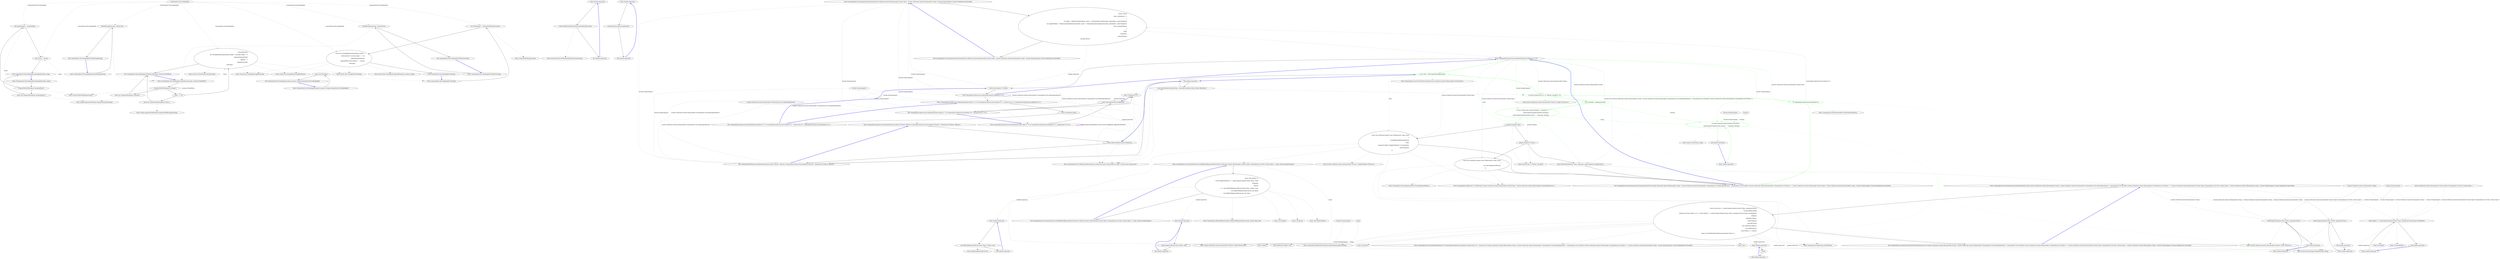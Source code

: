 digraph  {
n42 [label="CommandLine.Text.HeadingInfo", span=""];
n0 [cluster="CommandLine.Text.HeadingInfo.HeadingInfo(string, string)", label="Entry CommandLine.Text.HeadingInfo.HeadingInfo(string, string)", span="27-27"];
n1 [cluster="CommandLine.Text.HeadingInfo.HeadingInfo(string, string)", label="string.IsNullOrWhiteSpace(''programName'')", span="29-29"];
n3 [cluster="CommandLine.Text.HeadingInfo.HeadingInfo(string, string)", label="this.programName = programName", span="31-31"];
n4 [cluster="CommandLine.Text.HeadingInfo.HeadingInfo(string, string)", label="this.version = version", span="32-32"];
n2 [cluster="CommandLine.Text.HeadingInfo.HeadingInfo(string, string)", label="throw new ArgumentException(''programName'');", span="29-29"];
n6 [cluster="string.IsNullOrWhiteSpace(string)", label="Entry string.IsNullOrWhiteSpace(string)", span="0-0"];
n5 [cluster="CommandLine.Text.HeadingInfo.HeadingInfo(string, string)", label="Exit CommandLine.Text.HeadingInfo.HeadingInfo(string, string)", span="27-27"];
n7 [cluster="System.ArgumentException.ArgumentException(string)", label="Entry System.ArgumentException.ArgumentException(string)", span="0-0"];
n8 [cluster="lambda expression", label="Entry lambda expression", span="59-59"];
n9 [cluster="lambda expression", label="Path.GetFileNameWithoutExtension(titleAttribute.Title)", span="59-59"];
n10 [cluster="lambda expression", label="Exit lambda expression", span="59-59"];
n11 [cluster="System.IO.Path.GetFileNameWithoutExtension(string)", label="Entry System.IO.Path.GetFileNameWithoutExtension(string)", span="0-0"];
n12 [cluster="lambda expression", label="Entry lambda expression", span="63-63"];
n13 [cluster="lambda expression", label="versionAttribute.InformationalVersion", span="63-63"];
n14 [cluster="lambda expression", label="Exit lambda expression", span="63-63"];
n15 [cluster="CommandLine.Text.HeadingInfo.implicit operator string(CommandLine.Text.HeadingInfo)", label="Entry CommandLine.Text.HeadingInfo.implicit operator string(CommandLine.Text.HeadingInfo)", span="74-74"];
n16 [cluster="CommandLine.Text.HeadingInfo.implicit operator string(CommandLine.Text.HeadingInfo)", label="return info.ToString();", span="76-76"];
n17 [cluster="CommandLine.Text.HeadingInfo.implicit operator string(CommandLine.Text.HeadingInfo)", label="Exit CommandLine.Text.HeadingInfo.implicit operator string(CommandLine.Text.HeadingInfo)", span="74-74"];
n18 [cluster="CommandLine.Text.HeadingInfo.ToString()", label="Entry CommandLine.Text.HeadingInfo.ToString()", span="83-83"];
n19 [cluster="CommandLine.Text.HeadingInfo.ToString()", label="var isVersionNull = string.IsNullOrEmpty(version)", span="85-85"];
n20 [cluster="CommandLine.Text.HeadingInfo.ToString()", label="return new StringBuilder(programName.Length +\r\n                    (!isVersionNull ? version.Length + 1 : 0))\r\n                .Append(programName)\r\n                .AppendWhen(!isVersionNull, '' '', version)\r\n                .ToString();", span="86-90"];
n22 [cluster="string.IsNullOrEmpty(string)", label="Entry string.IsNullOrEmpty(string)", span="0-0"];
n21 [cluster="CommandLine.Text.HeadingInfo.ToString()", label="Exit CommandLine.Text.HeadingInfo.ToString()", span="83-83"];
n23 [cluster="System.Text.StringBuilder.StringBuilder(int)", label="Entry System.Text.StringBuilder.StringBuilder(int)", span="0-0"];
n24 [cluster="System.Text.StringBuilder.Append(string)", label="Entry System.Text.StringBuilder.Append(string)", span="0-0"];
n25 [cluster="System.Text.StringBuilder.AppendWhen(bool, params string[])", label="Entry System.Text.StringBuilder.AppendWhen(bool, params string[])", span="9-9"];
n26 [cluster="System.Text.StringBuilder.ToString()", label="Entry System.Text.StringBuilder.ToString()", span="0-0"];
n27 [cluster="CommandLine.Text.HeadingInfo.WriteMessage(string, System.IO.TextWriter)", label="Entry CommandLine.Text.HeadingInfo.WriteMessage(string, System.IO.TextWriter)", span="101-101"];
n28 [cluster="CommandLine.Text.HeadingInfo.WriteMessage(string, System.IO.TextWriter)", label="string.IsNullOrWhiteSpace(''message'')", span="103-103"];
n30 [cluster="CommandLine.Text.HeadingInfo.WriteMessage(string, System.IO.TextWriter)", label="writer == null", span="104-104"];
n32 [cluster="CommandLine.Text.HeadingInfo.WriteMessage(string, System.IO.TextWriter)", label="writer.WriteLine(\r\n                new StringBuilder(programName.Length + message.Length + 2)\r\n                    .Append(programName)\r\n                    .Append('': '')\r\n                    .Append(message)\r\n                    .ToString())", span="106-111"];
n29 [cluster="CommandLine.Text.HeadingInfo.WriteMessage(string, System.IO.TextWriter)", label="throw new ArgumentException(''message'');", span="103-103"];
n31 [cluster="CommandLine.Text.HeadingInfo.WriteMessage(string, System.IO.TextWriter)", label="throw new ArgumentNullException(''writer'');", span="104-104"];
n33 [cluster="CommandLine.Text.HeadingInfo.WriteMessage(string, System.IO.TextWriter)", label="Exit CommandLine.Text.HeadingInfo.WriteMessage(string, System.IO.TextWriter)", span="101-101"];
n34 [cluster="System.ArgumentNullException.ArgumentNullException(string)", label="Entry System.ArgumentNullException.ArgumentNullException(string)", span="0-0"];
n35 [cluster="System.IO.TextWriter.WriteLine(string)", label="Entry System.IO.TextWriter.WriteLine(string)", span="0-0"];
n36 [cluster="CommandLine.Text.HeadingInfo.WriteMessage(string)", label="Entry CommandLine.Text.HeadingInfo.WriteMessage(string)", span="120-120"];
n37 [cluster="CommandLine.Text.HeadingInfo.WriteMessage(string)", label="WriteMessage(message, Console.Out)", span="122-122"];
n38 [cluster="CommandLine.Text.HeadingInfo.WriteMessage(string)", label="Exit CommandLine.Text.HeadingInfo.WriteMessage(string)", span="120-120"];
n39 [cluster="CommandLine.Text.HeadingInfo.WriteError(string)", label="Entry CommandLine.Text.HeadingInfo.WriteError(string)", span="131-131"];
n40 [cluster="CommandLine.Text.HeadingInfo.WriteError(string)", label="WriteMessage(message, Console.Error)", span="133-133"];
n41 [cluster="CommandLine.Text.HeadingInfo.WriteError(string)", label="Exit CommandLine.Text.HeadingInfo.WriteError(string)", span="131-131"];
m0_0 [cluster="CommandLine.Core.InstanceChooser.Choose(System.Collections.Generic.IEnumerable<System.Type>, System.Collections.Generic.IEnumerable<string>, System.StringComparer, System.Globalization.CultureInfo)", file="StringBuilderExtensions.cs", label="Entry CommandLine.Core.InstanceChooser.Choose(System.Collections.Generic.IEnumerable<System.Type>, System.Collections.Generic.IEnumerable<string>, System.StringComparer, System.Globalization.CultureInfo)", span="12-12"];
m0_1 [cluster="CommandLine.Core.InstanceChooser.Choose(System.Collections.Generic.IEnumerable<System.Type>, System.Collections.Generic.IEnumerable<string>, System.StringComparer, System.Globalization.CultureInfo)", file="StringBuilderExtensions.cs", label="return Choose(\r\n                (args, optionSpecs) =>\r\n                    {\r\n                        var tokens = Tokenizer.Tokenize(args, name => NameLookup.Contains(name, optionSpecs, nameComparer));\r\n                        var explodedTokens = Tokenizer.ExplodeOptionList(tokens, name => NameLookup.HavingSeparator(name, optionSpecs, nameComparer));\r\n                        return explodedTokens;\r\n                    },\r\n                types,\r\n                arguments,\r\n                nameComparer,\r\n                parsingCulture);", span="18-28"];
m0_2 [cluster="CommandLine.Core.InstanceChooser.Choose(System.Collections.Generic.IEnumerable<System.Type>, System.Collections.Generic.IEnumerable<string>, System.StringComparer, System.Globalization.CultureInfo)", file="StringBuilderExtensions.cs", label="Exit CommandLine.Core.InstanceChooser.Choose(System.Collections.Generic.IEnumerable<System.Type>, System.Collections.Generic.IEnumerable<string>, System.StringComparer, System.Globalization.CultureInfo)", span="12-12"];
m0_71 [cluster="Unk.SingleOrDefault", file="StringBuilderExtensions.cs", label="Entry Unk.SingleOrDefault", span=""];
m0_10 [cluster="CommandLine.Infrastructure.IdentityExtensions.Map<T1, T2>(CommandLine.Infrastructure.Identity<T1>, System.Func<T1, T2>)", file="StringBuilderExtensions.cs", label="Entry CommandLine.Infrastructure.IdentityExtensions.Map<T1, T2>(CommandLine.Infrastructure.Identity<T1>, System.Func<T1, T2>)", span="33-33"];
m0_31 [cluster="System.Collections.Generic.IEnumerable<TSource>.Empty<TSource>()", file="StringBuilderExtensions.cs", label="Entry System.Collections.Generic.IEnumerable<TSource>.Empty<TSource>()", span="62-62"];
m0_50 [cluster="Unk.>", file="StringBuilderExtensions.cs", label="Entry Unk.>", span=""];
m0_49 [cluster="Unk.Any", file="StringBuilderExtensions.cs", label="Entry Unk.Any", span=""];
m0_18 [cluster="CommandLine.Infrastructure.IdentityExtensions.SelectMany<TSource, TValue, TResult>(CommandLine.Infrastructure.Identity<TSource>, System.Func<TSource, CommandLine.Infrastructure.Identity<TValue>>, System.Func<TSource, TValue, TResult>)", file="StringBuilderExtensions.cs", label="return resultSelector(identity.Value, valueSelector(identity.Value).Value).ToIdentity();", span="49-49"];
m0_36 [cluster="System.Func<T, TResult>.Invoke(T)", file="StringBuilderExtensions.cs", label="Entry System.Func<T, TResult>.Invoke(T)", span="0-0"];
m0_9 [cluster="CommandLine.Core.Tokenizer.Tokenize(System.Collections.Generic.IEnumerable<string>, System.Func<string, bool>)", file="StringBuilderExtensions.cs", label="Entry CommandLine.Core.Tokenizer.Tokenize(System.Collections.Generic.IEnumerable<string>, System.Func<string, bool>)", span="11-11"];
m0_32 [cluster="CommandLine.NotParsed<T>.NotParsed(T, System.Collections.Generic.IEnumerable<System.Type>, System.Collections.Generic.IEnumerable<CommandLine.Error>)", file="StringBuilderExtensions.cs", label="Entry CommandLine.NotParsed<T>.NotParsed(T, System.Collections.Generic.IEnumerable<System.Type>, System.Collections.Generic.IEnumerable<CommandLine.Error>)", span="136-136"];
m0_39 [cluster="CommandLine.Core.InstanceChooser.CreateHelpVerbRequestedError(System.Collections.Generic.IEnumerable<System.Tuple<CommandLine.Core.Verb, System.Type>>, string, System.StringComparer)", file="StringBuilderExtensions.cs", label="Entry CommandLine.Core.InstanceChooser.CreateHelpVerbRequestedError(System.Collections.Generic.IEnumerable<System.Tuple<CommandLine.Core.Verb, System.Type>>, string, System.StringComparer)", span="93-93"];
m0_69 [cluster="CommandLine.Core.InstanceChooser.CreateHelpVerbRequestedError(System.Collections.Generic.IEnumerable<System.Tuple<CommandLine.Core.Verb, System.Type>>, string, System.StringComparer)", file="StringBuilderExtensions.cs", label="return verb.Length > 0\r\n                      ? verbs.SingleOrDefault(v => nameComparer.Equals(v.Item1.Name, verb))\r\n                             .ToMaybe()\r\n                             .Return(\r\n                                 v => new HelpVerbRequestedError(v.Item1.Name, v.Item2, true),\r\n                                 new HelpVerbRequestedError(null, null, false))\r\n                      : new HelpVerbRequestedError(null, null, false);", span="98-104"];
m0_70 [cluster="CommandLine.Core.InstanceChooser.CreateHelpVerbRequestedError(System.Collections.Generic.IEnumerable<System.Tuple<CommandLine.Core.Verb, System.Type>>, string, System.StringComparer)", file="StringBuilderExtensions.cs", label="Exit CommandLine.Core.InstanceChooser.CreateHelpVerbRequestedError(System.Collections.Generic.IEnumerable<System.Tuple<CommandLine.Core.Verb, System.Type>>, string, System.StringComparer)", span="93-93"];
m0_52 [cluster="NotParsed<object>.cstr", file="StringBuilderExtensions.cs", label="Entry NotParsed<object>.cstr", span=""];
m0_54 [cluster="CommandLine.BadVerbSelectedError.BadVerbSelectedError(string)", file="StringBuilderExtensions.cs", label="Entry CommandLine.BadVerbSelectedError.BadVerbSelectedError(string)", span="346-346"];
m0_73 [cluster="CommandLine.HelpVerbRequestedError.HelpVerbRequestedError(string, System.Type, bool)", file="StringBuilderExtensions.cs", label="Entry CommandLine.HelpVerbRequestedError.HelpVerbRequestedError(string, System.Type, bool)", span="372-372"];
m0_17 [cluster="lambda expression", file="StringBuilderExtensions.cs", label="Exit lambda expression", span="22-22"];
m0_19 [cluster="CommandLine.Core.InstanceChooser.Choose(System.Func<System.Collections.Generic.IEnumerable<string>, System.Collections.Generic.IEnumerable<CommandLine.Core.OptionSpecification>, CommandLine.Core.StatePair<System.Collections.Generic.IEnumerable<CommandLine.Core.Token>>>, System.Collections.Generic.IEnumerable<System.Type>, System.Collections.Generic.IEnumerable<string>, System.StringComparer, System.Globalization.CultureInfo)", color=green, community=0, file="StringBuilderExtensions.cs", label="6: var verbs = Verb.SelectFromTypes(types)", span="38-38"];
m0_3 [cluster="CommandLine.Infrastructure.IdentityExtensions.ToIdentity<T>(T)", file="StringBuilderExtensions.cs", label="Entry CommandLine.Infrastructure.IdentityExtensions.ToIdentity<T>(T)", span="23-23"];
m0_20 [cluster="System.Func<T1, T2, TResult>.Invoke(T1, T2)", color=green, community=0, file="StringBuilderExtensions.cs", label="14: Entry System.Func<T1, T2, TResult>.Invoke(T1, T2)", span="0-0"];
m0_25 [cluster="CommandLine.Core.InstanceChooser.Choose(System.Func<System.Collections.Generic.IEnumerable<string>, System.Collections.Generic.IEnumerable<CommandLine.Core.OptionSpecification>, CommandLine.Core.StatePair<System.Collections.Generic.IEnumerable<CommandLine.Core.Token>>>, System.Collections.Generic.IEnumerable<System.Type>, System.Collections.Generic.IEnumerable<string>, System.StringComparer, System.Globalization.CultureInfo)", file="StringBuilderExtensions.cs", label="return new NotParsed<object>(new NullInstance(), types, new[]\r\n                    {\r\n                        CreateHelpVerbRequestedError(\r\n                            verbs,\r\n                            arguments.Skip(1).SingleOrDefault() ?? string.Empty,\r\n                            nameComparer)\r\n                    });", span="53-59"];
m0_28 [cluster="CommandLine.Core.InstanceChooser.Choose(System.Func<System.Collections.Generic.IEnumerable<string>, System.Collections.Generic.IEnumerable<CommandLine.Core.OptionSpecification>, CommandLine.Core.StatePair<System.Collections.Generic.IEnumerable<CommandLine.Core.Token>>>, System.Collections.Generic.IEnumerable<System.Type>, System.Collections.Generic.IEnumerable<string>, System.StringComparer, System.Globalization.CultureInfo)", file="StringBuilderExtensions.cs", label="return MatchVerb(tokenizer, verbs, arguments, nameComparer, parsingCulture);", span="70-70"];
m0_21 [cluster="CommandLine.Core.InstanceChooser.Choose(System.Func<System.Collections.Generic.IEnumerable<string>, System.Collections.Generic.IEnumerable<CommandLine.Core.OptionSpecification>, CommandLine.Core.StatePair<System.Collections.Generic.IEnumerable<CommandLine.Core.Token>>>, System.Collections.Generic.IEnumerable<System.Type>, System.Collections.Generic.IEnumerable<string>, System.StringComparer, System.Globalization.CultureInfo)", color=green, community=0, file="StringBuilderExtensions.cs", label="6: CommandLine.Infrastructure.Identity<T>", span=""];
m0_22 [cluster="CommandLine.Core.InstanceChooser.Choose(System.Func<System.Collections.Generic.IEnumerable<string>, System.Collections.Generic.IEnumerable<CommandLine.Core.OptionSpecification>, CommandLine.Core.StatePair<System.Collections.Generic.IEnumerable<CommandLine.Core.Token>>>, System.Collections.Generic.IEnumerable<System.Type>, System.Collections.Generic.IEnumerable<string>, System.StringComparer, System.Globalization.CultureInfo)", color=green, community=0, file="StringBuilderExtensions.cs", label="16: var firstArg = arguments.First()", span="45-45"];
m0_23 [cluster="CommandLine.Core.InstanceChooser.Choose(System.Func<System.Collections.Generic.IEnumerable<string>, System.Collections.Generic.IEnumerable<CommandLine.Core.OptionSpecification>, CommandLine.Core.StatePair<System.Collections.Generic.IEnumerable<CommandLine.Core.Token>>>, System.Collections.Generic.IEnumerable<System.Type>, System.Collections.Generic.IEnumerable<string>, System.StringComparer, System.Globalization.CultureInfo)", color=green, community=0, file="StringBuilderExtensions.cs", label="6: Func<string, bool> preprocCompare = command =>\r\n                    nameComparer.Equals(command, firstArg) ||\r\n                    nameComparer.Equals(string.Concat(''--'', command), firstArg)", span="47-49"];
m0_24 [cluster="CommandLine.Core.InstanceChooser.Choose(System.Func<System.Collections.Generic.IEnumerable<string>, System.Collections.Generic.IEnumerable<CommandLine.Core.OptionSpecification>, CommandLine.Core.StatePair<System.Collections.Generic.IEnumerable<CommandLine.Core.Token>>>, System.Collections.Generic.IEnumerable<System.Type>, System.Collections.Generic.IEnumerable<string>, System.StringComparer, System.Globalization.CultureInfo)", file="StringBuilderExtensions.cs", label="preprocCompare(''help'')", span="51-51"];
m0_26 [cluster="CommandLine.Core.InstanceChooser.Choose(System.Func<System.Collections.Generic.IEnumerable<string>, System.Collections.Generic.IEnumerable<CommandLine.Core.OptionSpecification>, CommandLine.Core.StatePair<System.Collections.Generic.IEnumerable<CommandLine.Core.Token>>>, System.Collections.Generic.IEnumerable<System.Type>, System.Collections.Generic.IEnumerable<string>, System.StringComparer, System.Globalization.CultureInfo)", file="StringBuilderExtensions.cs", label="preprocCompare(''version'')", span="62-62"];
m0_27 [cluster="CommandLine.Core.InstanceChooser.Choose(System.Func<System.Collections.Generic.IEnumerable<string>, System.Collections.Generic.IEnumerable<CommandLine.Core.OptionSpecification>, CommandLine.Core.StatePair<System.Collections.Generic.IEnumerable<CommandLine.Core.Token>>>, System.Collections.Generic.IEnumerable<System.Type>, System.Collections.Generic.IEnumerable<string>, System.StringComparer, System.Globalization.CultureInfo)", file="StringBuilderExtensions.cs", label="return new NotParsed<object>(new NullInstance(), types, new[]\r\n                    {\r\n                        new VersionRequestedError()\r\n                    });", span="64-67"];
m0_29 [cluster="CommandLine.Core.InstanceChooser.Choose(System.Func<System.Collections.Generic.IEnumerable<string>, System.Collections.Generic.IEnumerable<CommandLine.Core.OptionSpecification>, CommandLine.Core.StatePair<System.Collections.Generic.IEnumerable<CommandLine.Core.Token>>>, System.Collections.Generic.IEnumerable<System.Type>, System.Collections.Generic.IEnumerable<string>, System.StringComparer, System.Globalization.CultureInfo)", file="StringBuilderExtensions.cs", label="Exit CommandLine.Core.InstanceChooser.Choose(System.Func<System.Collections.Generic.IEnumerable<string>, System.Collections.Generic.IEnumerable<CommandLine.Core.OptionSpecification>, CommandLine.Core.StatePair<System.Collections.Generic.IEnumerable<CommandLine.Core.Token>>>, System.Collections.Generic.IEnumerable<System.Type>, System.Collections.Generic.IEnumerable<string>, System.StringComparer, System.Globalization.CultureInfo)", span="31-31"];
m0_14 [cluster="CommandLine.Infrastructure.IdentityExtensions.Select<TSource, TResult>(CommandLine.Infrastructure.Identity<TSource>, System.Func<TSource, TResult>)", file="StringBuilderExtensions.cs", label="Entry CommandLine.Infrastructure.IdentityExtensions.Select<TSource, TResult>(CommandLine.Infrastructure.Identity<TSource>, System.Func<TSource, TResult>)", span="38-38"];
m0_40 [cluster="CommandLine.VersionRequestedError.VersionRequestedError()", file="StringBuilderExtensions.cs", label="Entry CommandLine.VersionRequestedError.VersionRequestedError()", span="421-421"];
m0_45 [cluster="System.StringComparer.Equals(string, string)", file="StringBuilderExtensions.cs", label="Entry System.StringComparer.Equals(string, string)", span="0-0"];
m0_72 [cluster="Unk.ToMaybe", file="StringBuilderExtensions.cs", label="Entry Unk.ToMaybe", span=""];
m0_61 [cluster="Unk.Single", file="StringBuilderExtensions.cs", label="Entry Unk.Single", span=""];
m0_46 [cluster="string.Concat(string, string)", file="StringBuilderExtensions.cs", label="Entry string.Concat(string, string)", span="0-0"];
m0_15 [cluster="CommandLine.Infrastructure.IdentityExtensions.Select<TSource, TResult>(CommandLine.Infrastructure.Identity<TSource>, System.Func<TSource, TResult>)", file="StringBuilderExtensions.cs", label="return selector(identity.Value).ToIdentity();", span="41-41"];
m0_43 [cluster="lambda expression", color=green, community=0, file="StringBuilderExtensions.cs", label="20: nameComparer.Equals(command, firstArg) ||\r\n                    nameComparer.Equals(string.Concat(''--'', command), firstArg)", span="48-49"];
m0_42 [cluster="lambda expression", file="StringBuilderExtensions.cs", label="Entry lambda expression", span="47-49"];
m0_44 [cluster="lambda expression", file="StringBuilderExtensions.cs", label="Exit lambda expression", span="47-49"];
m0_56 [cluster="lambda expression", file="StringBuilderExtensions.cs", label="nameComparer.Equals(a.Item1.Name, arguments.First())", span="80-80"];
m0_64 [cluster="lambda expression", file="StringBuilderExtensions.cs", label="nameComparer.Equals(v.Item1.Name, arguments.First())", span="82-82"];
m0_76 [cluster="lambda expression", file="StringBuilderExtensions.cs", label="nameComparer.Equals(v.Item1.Name, verb)", span="99-99"];
m0_4 [cluster="CommandLine.Infrastructure.IdentityExtensions.ToIdentity<T>(T)", file="StringBuilderExtensions.cs", label="return new Identity<T>(value);", span="25-25"];
m0_59 [cluster="lambda expression", file="StringBuilderExtensions.cs", label="verbs.Single(v => nameComparer.Equals(v.Item1.Name, arguments.First())).Item2.AutoDefault()", span="82-82"];
m0_55 [cluster="lambda expression", file="StringBuilderExtensions.cs", label="Entry lambda expression", span="80-80"];
m0_58 [cluster="lambda expression", file="StringBuilderExtensions.cs", label="Entry lambda expression", span="82-82"];
m0_66 [cluster="lambda expression", file="StringBuilderExtensions.cs", label="Entry lambda expression", span="89-89"];
m0_57 [cluster="lambda expression", file="StringBuilderExtensions.cs", label="Exit lambda expression", span="80-80"];
m0_63 [cluster="lambda expression", file="StringBuilderExtensions.cs", label="Entry lambda expression", span="82-82"];
m0_65 [cluster="lambda expression", file="StringBuilderExtensions.cs", label="Exit lambda expression", span="82-82"];
m0_75 [cluster="lambda expression", file="StringBuilderExtensions.cs", label="Entry lambda expression", span="99-99"];
m0_77 [cluster="lambda expression", file="StringBuilderExtensions.cs", label="Exit lambda expression", span="99-99"];
m0_5 [cluster="CommandLine.Infrastructure.IdentityExtensions.ToIdentity<T>(T)", file="StringBuilderExtensions.cs", label="Exit CommandLine.Infrastructure.IdentityExtensions.ToIdentity<T>(T)", span="23-23"];
m0_12 [cluster="CommandLine.Infrastructure.IdentityExtensions.Map<T1, T2>(CommandLine.Infrastructure.Identity<T1>, System.Func<T1, T2>)", file="StringBuilderExtensions.cs", label="Exit CommandLine.Infrastructure.IdentityExtensions.Map<T1, T2>(CommandLine.Infrastructure.Identity<T1>, System.Func<T1, T2>)", span="33-33"];
m0_6 [cluster="CommandLine.Infrastructure.IdentityExtensions.Bind<T1, T2>(CommandLine.Infrastructure.Identity<T1>, System.Func<T1, CommandLine.Infrastructure.Identity<T2>>)", file="StringBuilderExtensions.cs", label="Entry CommandLine.Infrastructure.IdentityExtensions.Bind<T1, T2>(CommandLine.Infrastructure.Identity<T1>, System.Func<T1, CommandLine.Infrastructure.Identity<T2>>)", span="28-28"];
m0_16 [cluster="CommandLine.Infrastructure.IdentityExtensions.Select<TSource, TResult>(CommandLine.Infrastructure.Identity<TSource>, System.Func<TSource, TResult>)", file="StringBuilderExtensions.cs", label="Exit CommandLine.Infrastructure.IdentityExtensions.Select<TSource, TResult>(CommandLine.Infrastructure.Identity<TSource>, System.Func<TSource, TResult>)", span="38-38"];
m0_8 [cluster="CommandLine.Infrastructure.IdentityExtensions.Bind<T1, T2>(CommandLine.Infrastructure.Identity<T1>, System.Func<T1, CommandLine.Infrastructure.Identity<T2>>)", file="StringBuilderExtensions.cs", label="Exit CommandLine.Infrastructure.IdentityExtensions.Bind<T1, T2>(CommandLine.Infrastructure.Identity<T1>, System.Func<T1, CommandLine.Infrastructure.Identity<T2>>)", span="28-28"];
m0_78 [cluster="lambda expression", file="StringBuilderExtensions.cs", label="Entry lambda expression", span="102-102"];
m0_60 [cluster="lambda expression", file="StringBuilderExtensions.cs", label="Exit lambda expression", span="82-82"];
m0_68 [cluster="lambda expression", file="StringBuilderExtensions.cs", label="Exit lambda expression", span="89-89"];
m0_67 [cluster="lambda expression", file="StringBuilderExtensions.cs", label="v.Item2", span="89-89"];
m0_11 [cluster="CommandLine.Infrastructure.IdentityExtensions.Map<T1, T2>(CommandLine.Infrastructure.Identity<T1>, System.Func<T1, T2>)", file="StringBuilderExtensions.cs", label="return func(identity.Value).ToIdentity();", span="35-35"];
m0_13 [cluster="T.ToIdentity<T>()", file="StringBuilderExtensions.cs", label="Entry T.ToIdentity<T>()", span="23-23"];
m0_7 [cluster="CommandLine.Infrastructure.IdentityExtensions.Bind<T1, T2>(CommandLine.Infrastructure.Identity<T1>, System.Func<T1, CommandLine.Infrastructure.Identity<T2>>)", file="StringBuilderExtensions.cs", label="return func(identity.Value);", span="30-30"];
m0_79 [cluster="lambda expression", file="StringBuilderExtensions.cs", label="new HelpVerbRequestedError(v.Item1.Name, v.Item2, true)", span="102-102"];
m0_80 [cluster="lambda expression", file="StringBuilderExtensions.cs", label="Exit lambda expression", span="102-102"];
m0_35 [cluster="System.Collections.Generic.IEnumerable<TSource>.First<TSource>()", file="StringBuilderExtensions.cs", label="Entry System.Collections.Generic.IEnumerable<TSource>.First<TSource>()", span="0-0"];
m0_37 [cluster="System.Collections.Generic.IEnumerable<TSource>.Skip<TSource>(int)", file="StringBuilderExtensions.cs", label="Entry System.Collections.Generic.IEnumerable<TSource>.Skip<TSource>(int)", span="0-0"];
m0_53 [cluster="Unk.Select", file="StringBuilderExtensions.cs", label="Entry Unk.Select", span=""];
m0_34 [cluster="CommandLine.NoVerbSelectedError.NoVerbSelectedError()", file="StringBuilderExtensions.cs", label="Entry CommandLine.NoVerbSelectedError.NoVerbSelectedError()", span="410-410"];
m0_41 [cluster="CommandLine.Core.InstanceChooser.MatchVerb(System.Func<System.Collections.Generic.IEnumerable<string>, System.Collections.Generic.IEnumerable<CommandLine.Core.OptionSpecification>, CommandLine.Core.StatePair<System.Collections.Generic.IEnumerable<CommandLine.Core.Token>>>, System.Collections.Generic.IEnumerable<System.Tuple<CommandLine.Core.Verb, System.Type>>, System.Collections.Generic.IEnumerable<string>, System.StringComparer, System.Globalization.CultureInfo)", file="StringBuilderExtensions.cs", label="Entry CommandLine.Core.InstanceChooser.MatchVerb(System.Func<System.Collections.Generic.IEnumerable<string>, System.Collections.Generic.IEnumerable<CommandLine.Core.OptionSpecification>, CommandLine.Core.StatePair<System.Collections.Generic.IEnumerable<CommandLine.Core.Token>>>, System.Collections.Generic.IEnumerable<System.Tuple<CommandLine.Core.Verb, System.Type>>, System.Collections.Generic.IEnumerable<string>, System.StringComparer, System.Globalization.CultureInfo)", span="73-73"];
m0_47 [cluster="CommandLine.Core.InstanceChooser.MatchVerb(System.Func<System.Collections.Generic.IEnumerable<string>, System.Collections.Generic.IEnumerable<CommandLine.Core.OptionSpecification>, CommandLine.Core.StatePair<System.Collections.Generic.IEnumerable<CommandLine.Core.Token>>>, System.Collections.Generic.IEnumerable<System.Tuple<CommandLine.Core.Verb, System.Type>>, System.Collections.Generic.IEnumerable<string>, System.StringComparer, System.Globalization.CultureInfo)", file="StringBuilderExtensions.cs", label="return verbs.Any(a => nameComparer.Equals(a.Item1.Name, arguments.First()))\r\n                ? InstanceBuilder.Build(\r\n                    Maybe.Just<Func<object>>(() => verbs.Single(v => nameComparer.Equals(v.Item1.Name, arguments.First())).Item2.AutoDefault()),\r\n                    tokenizer,\r\n                    arguments.Skip(1),\r\n                    nameComparer,\r\n                    parsingCulture)\r\n                : new NotParsed<object>(\r\n                    new NullInstance(),\r\n                    verbs.Select(v => v.Item2),\r\n                    new[] { new BadVerbSelectedError(arguments.First()) });", span="80-90"];
m0_48 [cluster="CommandLine.Core.InstanceChooser.MatchVerb(System.Func<System.Collections.Generic.IEnumerable<string>, System.Collections.Generic.IEnumerable<CommandLine.Core.OptionSpecification>, CommandLine.Core.StatePair<System.Collections.Generic.IEnumerable<CommandLine.Core.Token>>>, System.Collections.Generic.IEnumerable<System.Tuple<CommandLine.Core.Verb, System.Type>>, System.Collections.Generic.IEnumerable<string>, System.StringComparer, System.Globalization.CultureInfo)", file="StringBuilderExtensions.cs", label="Exit CommandLine.Core.InstanceChooser.MatchVerb(System.Func<System.Collections.Generic.IEnumerable<string>, System.Collections.Generic.IEnumerable<CommandLine.Core.OptionSpecification>, CommandLine.Core.StatePair<System.Collections.Generic.IEnumerable<CommandLine.Core.Token>>>, System.Collections.Generic.IEnumerable<System.Tuple<CommandLine.Core.Verb, System.Type>>, System.Collections.Generic.IEnumerable<string>, System.StringComparer, System.Globalization.CultureInfo)", span="73-73"];
m0_74 [cluster="Unk.Return", file="StringBuilderExtensions.cs", label="Entry Unk.Return", span=""];
m0_62 [cluster="Unk.AutoDefault", file="StringBuilderExtensions.cs", label="Entry Unk.AutoDefault", span=""];
m0_33 [cluster="CommandLine.NullInstance.NullInstance()", file="StringBuilderExtensions.cs", label="Entry CommandLine.NullInstance.NullInstance()", span="9-9"];
m0_51 [cluster="CommandLine.Core.InstanceBuilder.Build<T>(CommandLine.Infrastructure.Maybe<System.Func<T>>, System.Func<System.Collections.Generic.IEnumerable<string>, System.Collections.Generic.IEnumerable<CommandLine.Core.OptionSpecification>, CommandLine.Core.StatePair<System.Collections.Generic.IEnumerable<CommandLine.Core.Token>>>, System.Collections.Generic.IEnumerable<string>, System.StringComparer, System.Globalization.CultureInfo)", file="StringBuilderExtensions.cs", label="Entry CommandLine.Core.InstanceBuilder.Build<T>(CommandLine.Infrastructure.Maybe<System.Func<T>>, System.Func<System.Collections.Generic.IEnumerable<string>, System.Collections.Generic.IEnumerable<CommandLine.Core.OptionSpecification>, CommandLine.Core.StatePair<System.Collections.Generic.IEnumerable<CommandLine.Core.Token>>>, System.Collections.Generic.IEnumerable<string>, System.StringComparer, System.Globalization.CultureInfo)", span="34-34"];
m0_30 [cluster="CommandLine.Core.Verb.SelectFromTypes(System.Collections.Generic.IEnumerable<System.Type>)", file="StringBuilderExtensions.cs", label="Entry CommandLine.Core.Verb.SelectFromTypes(System.Collections.Generic.IEnumerable<System.Type>)", span="40-40"];
m0_38 [cluster="System.Collections.Generic.IEnumerable<TSource>.SingleOrDefault<TSource>()", file="StringBuilderExtensions.cs", label="Entry System.Collections.Generic.IEnumerable<TSource>.SingleOrDefault<TSource>()", span="0-0"];
m0_81 [cluster="HelpVerbRequestedError.cstr", file="StringBuilderExtensions.cs", label="Entry HelpVerbRequestedError.cstr", span=""];
m0_84 [file="StringBuilderExtensions.cs", label="System.StringComparer", span=""];
m0_85 [file="StringBuilderExtensions.cs", label=firstArg, span=""];
m0_86 [file="StringBuilderExtensions.cs", label="System.Collections.Generic.IEnumerable<string>", span=""];
m0_87 [file="StringBuilderExtensions.cs", label="System.StringComparer", span=""];
m0_89 [file="StringBuilderExtensions.cs", label=string, span=""];
m0_90 [file="StringBuilderExtensions.cs", label="System.StringComparer", span=""];
m0_88 [file="StringBuilderExtensions.cs", label="System.Collections.Generic.IEnumerable<System.Tuple<CommandLine.Core.Verb, System.Type>>", span=""];
m0_82 [file="StringBuilderExtensions.cs", label="System.StringComparer", span=""];
m0_83 [file="StringBuilderExtensions.cs", label="System.Collections.Generic.IEnumerable<CommandLine.Core.OptionSpecification>", span=""];
n42 -> n3  [color=darkseagreen4, key=1, label="CommandLine.Text.HeadingInfo", style=dashed];
n42 -> n4  [color=darkseagreen4, key=1, label="CommandLine.Text.HeadingInfo", style=dashed];
n42 -> n19  [color=darkseagreen4, key=1, label="CommandLine.Text.HeadingInfo", style=dashed];
n42 -> n20  [color=darkseagreen4, key=1, label="CommandLine.Text.HeadingInfo", style=dashed];
n42 -> n32  [color=darkseagreen4, key=1, label="CommandLine.Text.HeadingInfo", style=dashed];
n42 -> n37  [color=darkseagreen4, key=1, label="CommandLine.Text.HeadingInfo", style=dashed];
n42 -> n40  [color=darkseagreen4, key=1, label="CommandLine.Text.HeadingInfo", style=dashed];
n0 -> n1  [key=0, style=solid];
n0 -> n3  [color=darkseagreen4, key=1, label=string, style=dashed];
n0 -> n4  [color=darkseagreen4, key=1, label=string, style=dashed];
n1 -> n2  [key=0, style=solid];
n1 -> n3  [key=0, style=solid];
n1 -> n6  [key=2, style=dotted];
n3 -> n4  [key=0, style=solid];
n4 -> n5  [key=0, style=solid];
n2 -> n5  [key=0, style=solid];
n2 -> n7  [key=2, style=dotted];
n5 -> n0  [color=blue, key=0, style=bold];
n8 -> n9  [key=0, style=solid];
n9 -> n10  [key=0, style=solid];
n9 -> n11  [key=2, style=dotted];
n10 -> n8  [color=blue, key=0, style=bold];
n12 -> n13  [key=0, style=solid];
n13 -> n14  [key=0, style=solid];
n14 -> n12  [color=blue, key=0, style=bold];
n15 -> n16  [key=0, style=solid];
n16 -> n17  [key=0, style=solid];
n16 -> n18  [key=2, style=dotted];
n17 -> n15  [color=blue, key=0, style=bold];
n18 -> n19  [key=0, style=solid];
n19 -> n20  [key=0, style=solid];
n19 -> n22  [key=2, style=dotted];
n20 -> n21  [key=0, style=solid];
n20 -> n23  [key=2, style=dotted];
n20 -> n24  [key=2, style=dotted];
n20 -> n25  [key=2, style=dotted];
n20 -> n26  [key=2, style=dotted];
n21 -> n18  [color=blue, key=0, style=bold];
n27 -> n28  [key=0, style=solid];
n27 -> n30  [color=darkseagreen4, key=1, label="System.IO.TextWriter", style=dashed];
n27 -> n32  [color=darkseagreen4, key=1, label=string, style=dashed];
n28 -> n29  [key=0, style=solid];
n28 -> n30  [key=0, style=solid];
n28 -> n6  [key=2, style=dotted];
n30 -> n31  [key=0, style=solid];
n30 -> n32  [key=0, style=solid];
n32 -> n33  [key=0, style=solid];
n32 -> n23  [key=2, style=dotted];
n32 -> n24  [key=2, style=dotted];
n32 -> n26  [key=2, style=dotted];
n32 -> n35  [key=2, style=dotted];
n29 -> n33  [key=0, style=solid];
n29 -> n7  [key=2, style=dotted];
n31 -> n33  [key=0, style=solid];
n31 -> n34  [key=2, style=dotted];
n33 -> n27  [color=blue, key=0, style=bold];
n36 -> n37  [key=0, style=solid];
n37 -> n38  [key=0, style=solid];
n37 -> n27  [key=2, style=dotted];
n38 -> n36  [color=blue, key=0, style=bold];
n39 -> n40  [key=0, style=solid];
n40 -> n41  [key=0, style=solid];
n40 -> n27  [key=2, style=dotted];
n41 -> n39  [color=blue, key=0, style=bold];
m0_0 -> m0_1  [key=0, style=solid];
m0_0 -> m0_5  [color=darkseagreen4, key=1, label="System.StringComparer", style=dashed];
m0_0 -> m0_12  [color=darkseagreen4, key=1, label="System.StringComparer", style=dashed];
m0_0 -> m0_6  [color=darkseagreen4, key=1, label="System.StringComparer", style=dashed];
m0_0 -> m0_16  [color=darkseagreen4, key=1, label="System.StringComparer", style=dashed];
m0_1 -> m0_2  [key=0, style=solid];
m0_1 -> m0_3  [key=2, style=dotted];
m0_1 -> m0_4  [color=darkseagreen4, key=1, label="lambda expression", style=dashed];
m0_2 -> m0_0  [color=blue, key=0, style=bold];
m0_10 -> m0_11  [key=0, style=solid];
m0_10 -> m0_10  [color=darkorchid, key=3, label="method methodReturn System.Text.StringBuilder AppendFormatWhen", style=bold];
m0_18 -> m0_19  [key=0, style=solid];
m0_18 -> m0_9  [key=2, style=dotted];
m0_18 -> m0_20  [key=2, style=dotted];
m0_18 -> m0_13  [key=2, style=dotted];
m0_39 -> m0_69  [key=0, style=solid];
m0_39 -> m0_76  [color=darkseagreen4, key=1, label=string, style=dashed];
m0_69 -> m0_70  [key=0, style=solid];
m0_69 -> m0_71  [key=2, style=dotted];
m0_69 -> m0_72  [key=2, style=dotted];
m0_69 -> m0_73  [key=2, style=dotted];
m0_69 -> m0_74  [key=2, style=dotted];
m0_69 -> m0_75  [color=darkseagreen4, key=1, label="lambda expression", style=dashed];
m0_69 -> m0_78  [color=darkseagreen4, key=1, label="lambda expression", style=dashed];
m0_70 -> m0_39  [color=blue, key=0, style=bold];
m0_17 -> m0_18  [key=0, style=solid];
m0_17 -> m0_15  [color=blue, key=0, style=bold];
m0_19 -> m0_17  [color=blue, key=0, style=bold];
m0_19 -> m0_20  [color=green, key=0, style=solid];
m0_19 -> m0_30  [color=green, key=2, style=dotted];
m0_19 -> m0_25  [color=green, key=1, label=verbs, style=dashed];
m0_19 -> m0_28  [color=green, key=1, label=verbs, style=dashed];
m0_3 -> m0_19  [color=green, key=0, style=solid];
m0_3 -> m0_20  [color=green, key=1, label="System.Collections.Generic.IEnumerable<string>", style=dashed];
m0_3 -> m0_21  [color=green, key=1, label="System.Collections.Generic.IEnumerable<System.Type>", style=dashed];
m0_3 -> m0_22  [color=green, key=1, label="System.Collections.Generic.IEnumerable<string>", style=dashed];
m0_3 -> m0_23  [color=green, key=1, label="System.StringComparer", style=dashed];
m0_3 -> m0_43  [color=green, key=1, label="System.StringComparer", style=dashed];
m0_3 -> m0_25  [color=darkseagreen4, key=1, label="System.Collections.Generic.IEnumerable<System.Type>", style=dashed];
m0_3 -> m0_27  [color=darkseagreen4, key=1, label="System.Collections.Generic.IEnumerable<System.Type>", style=dashed];
m0_3 -> m0_28  [color=darkseagreen4, key=1, label="System.Func<System.Collections.Generic.IEnumerable<string>, System.Collections.Generic.IEnumerable<CommandLine.Core.OptionSpecification>, CommandLine.Core.StatePair<System.Collections.Generic.IEnumerable<CommandLine.Core.Token>>>", style=dashed];
m0_3 -> m0_4  [key=0, style=solid];
m0_20 -> m0_21  [color=green, key=0, style=solid];
m0_20 -> m0_22  [color=green, key=0, style=solid];
m0_20 -> m0_31  [color=green, key=2, style=dotted];
m0_25 -> m0_29  [key=0, style=solid];
m0_25 -> m0_32  [key=2, style=dotted];
m0_25 -> m0_33  [key=2, style=dotted];
m0_25 -> m0_37  [key=2, style=dotted];
m0_25 -> m0_38  [key=2, style=dotted];
m0_25 -> m0_39  [key=2, style=dotted];
m0_28 -> m0_29  [key=0, style=solid];
m0_28 -> m0_41  [key=2, style=dotted];
m0_21 -> m0_29  [color=green, key=0, style=solid];
m0_21 -> m0_32  [color=green, key=2, style=dotted];
m0_21 -> m0_33  [color=green, key=2, style=dotted];
m0_21 -> m0_34  [color=green, key=2, style=dotted];
m0_21 -> m0_1  [color=darkseagreen4, key=1, label="CommandLine.Infrastructure.Identity<T>", style=dashed];
m0_22 -> m0_23  [color=green, key=0, style=solid];
m0_22 -> m0_35  [color=green, key=2, style=dotted];
m0_22 -> m0_43  [color=green, key=1, label=firstArg, style=dashed];
m0_23 -> m0_24  [color=green, key=0, style=solid];
m0_23 -> m0_43  [color=green, key=1, label=string, style=dashed];
m0_23 -> m0_26  [color=green, key=1, label=preprocCompare, style=dashed];
m0_24 -> m0_25  [key=0, style=solid];
m0_24 -> m0_26  [key=0, style=solid];
m0_24 -> m0_36  [key=2, style=dotted];
m0_26 -> m0_28  [key=0, style=solid];
m0_26 -> m0_27  [key=0, style=solid];
m0_26 -> m0_36  [key=2, style=dotted];
m0_27 -> m0_29  [key=0, style=solid];
m0_27 -> m0_32  [key=2, style=dotted];
m0_27 -> m0_33  [key=2, style=dotted];
m0_27 -> m0_40  [key=2, style=dotted];
m0_29 -> m0_3  [color=blue, key=0, style=bold];
m0_14 -> m0_15  [key=0, style=solid];
m0_15 -> m0_16  [key=0, style=solid];
m0_15 -> m0_9  [key=2, style=dotted];
m0_15 -> m0_13  [key=2, style=dotted];
m0_43 -> m0_44  [color=green, key=0, style=solid];
m0_43 -> m0_45  [color=green, key=2, style=dotted];
m0_43 -> m0_46  [color=green, key=2, style=dotted];
m0_42 -> m0_43  [color=green, key=0, style=solid];
m0_44 -> m0_42  [color=blue, key=0, style=bold];
m0_56 -> m0_35  [key=2, style=dotted];
m0_56 -> m0_45  [key=2, style=dotted];
m0_56 -> m0_57  [key=0, style=solid];
m0_64 -> m0_35  [key=2, style=dotted];
m0_64 -> m0_45  [key=2, style=dotted];
m0_64 -> m0_65  [key=0, style=solid];
m0_76 -> m0_45  [key=2, style=dotted];
m0_76 -> m0_77  [key=0, style=solid];
m0_4 -> m0_5  [key=0, style=solid];
m0_4 -> m0_12  [color=darkseagreen4, key=1, label="System.Collections.Generic.IEnumerable<CommandLine.Core.OptionSpecification>", style=dashed];
m0_4 -> m0_6  [color=darkseagreen4, key=1, label="System.Collections.Generic.IEnumerable<CommandLine.Core.OptionSpecification>", style=dashed];
m0_4 -> m0_16  [color=darkseagreen4, key=1, label="System.Collections.Generic.IEnumerable<CommandLine.Core.OptionSpecification>", style=dashed];
m0_4 -> m0_0  [key=2, style=dotted];
m0_59 -> m0_60  [key=0, style=solid];
m0_59 -> m0_61  [key=2, style=dotted];
m0_59 -> m0_62  [key=2, style=dotted];
m0_59 -> m0_63  [color=darkseagreen4, key=1, label="lambda expression", style=dashed];
m0_55 -> m0_56  [key=0, style=solid];
m0_58 -> m0_59  [key=0, style=solid];
m0_66 -> m0_67  [key=0, style=solid];
m0_57 -> m0_55  [color=blue, key=0, style=bold];
m0_63 -> m0_64  [key=0, style=solid];
m0_65 -> m0_63  [color=blue, key=0, style=bold];
m0_75 -> m0_76  [key=0, style=solid];
m0_77 -> m0_75  [color=blue, key=0, style=bold];
m0_5 -> m0_6  [key=0, style=solid];
m0_5 -> m0_9  [key=2, style=dotted];
m0_5 -> m0_11  [color=darkseagreen4, key=1, label="lambda expression", style=dashed];
m0_5 -> m0_3  [color=blue, key=0, style=bold];
m0_12 -> m0_13  [key=0, style=solid];
m0_12 -> m0_14  [key=2, style=dotted];
m0_12 -> m0_10  [color=blue, key=0, style=bold];
m0_6 -> m0_7  [key=0, style=solid];
m0_6 -> m0_10  [key=2, style=dotted];
m0_6 -> m0_15  [color=darkseagreen4, key=1, label="lambda expression", style=dashed];
m0_16 -> m0_17  [key=0, style=solid];
m0_16 -> m0_18  [key=2, style=dotted];
m0_16 -> m0_14  [color=blue, key=0, style=bold];
m0_8 -> m0_4  [color=blue, key=0, style=bold];
m0_8 -> m0_6  [color=blue, key=0, style=bold];
m0_78 -> m0_79  [key=0, style=solid];
m0_60 -> m0_58  [color=blue, key=0, style=bold];
m0_68 -> m0_66  [color=blue, key=0, style=bold];
m0_67 -> m0_68  [key=0, style=solid];
m0_11 -> m0_12  [key=0, style=solid];
m0_11 -> m0_9  [key=2, style=dotted];
m0_11 -> m0_13  [key=2, style=dotted];
m0_13 -> m0_11  [color=blue, key=0, style=bold];
m0_7 -> m0_8  [key=0, style=solid];
m0_7 -> m0_9  [key=2, style=dotted];
m0_79 -> m0_80  [key=0, style=solid];
m0_79 -> m0_81  [key=2, style=dotted];
m0_80 -> m0_78  [color=blue, key=0, style=bold];
m0_41 -> m0_47  [key=0, style=solid];
m0_41 -> m0_56  [color=darkseagreen4, key=1, label="System.Collections.Generic.IEnumerable<string>", style=dashed];
m0_41 -> m0_59  [color=darkseagreen4, key=1, label="System.Collections.Generic.IEnumerable<System.Tuple<CommandLine.Core.Verb, System.Type>>", style=dashed];
m0_41 -> m0_64  [color=darkseagreen4, key=1, label="System.Collections.Generic.IEnumerable<string>", style=dashed];
m0_47 -> m0_33  [key=2, style=dotted];
m0_47 -> m0_35  [key=2, style=dotted];
m0_47 -> m0_37  [key=2, style=dotted];
m0_47 -> m0_48  [key=0, style=solid];
m0_47 -> m0_49  [key=2, style=dotted];
m0_47 -> m0_50  [key=2, style=dotted];
m0_47 -> m0_51  [key=2, style=dotted];
m0_47 -> m0_52  [key=2, style=dotted];
m0_47 -> m0_53  [key=2, style=dotted];
m0_47 -> m0_54  [key=2, style=dotted];
m0_47 -> m0_55  [color=darkseagreen4, key=1, label="lambda expression", style=dashed];
m0_47 -> m0_58  [color=darkseagreen4, key=1, label="lambda expression", style=dashed];
m0_47 -> m0_66  [color=darkseagreen4, key=1, label="lambda expression", style=dashed];
m0_48 -> m0_41  [color=blue, key=0, style=bold];
m0_84 -> m0_43  [color=green, key=1, label="System.StringComparer", style=dashed];
m0_85 -> m0_43  [color=green, key=1, label=firstArg, style=dashed];
m0_86 -> m0_56  [color=darkseagreen4, key=1, label="System.Collections.Generic.IEnumerable<string>", style=dashed];
m0_86 -> m0_64  [color=darkseagreen4, key=1, label="System.Collections.Generic.IEnumerable<string>", style=dashed];
m0_86 -> m0_59  [color=darkseagreen4, key=1, label="System.Collections.Generic.IEnumerable<string>", style=dashed];
m0_87 -> m0_56  [color=darkseagreen4, key=1, label="System.StringComparer", style=dashed];
m0_87 -> m0_64  [color=darkseagreen4, key=1, label="System.StringComparer", style=dashed];
m0_87 -> m0_59  [color=darkseagreen4, key=1, label="System.StringComparer", style=dashed];
m0_89 -> m0_76  [color=darkseagreen4, key=1, label=string, style=dashed];
m0_90 -> m0_76  [color=darkseagreen4, key=1, label="System.StringComparer", style=dashed];
m0_88 -> m0_59  [color=darkseagreen4, key=1, label="System.Collections.Generic.IEnumerable<System.Tuple<CommandLine.Core.Verb, System.Type>>", style=dashed];
m0_82 -> m0_5  [color=darkseagreen4, key=1, label="System.StringComparer", style=dashed];
m0_82 -> m0_12  [color=darkseagreen4, key=1, label="System.StringComparer", style=dashed];
m0_82 -> m0_6  [color=darkseagreen4, key=1, label="System.StringComparer", style=dashed];
m0_82 -> m0_16  [color=darkseagreen4, key=1, label="System.StringComparer", style=dashed];
m0_83 -> m0_12  [color=darkseagreen4, key=1, label="System.Collections.Generic.IEnumerable<CommandLine.Core.OptionSpecification>", style=dashed];
m0_83 -> m0_16  [color=darkseagreen4, key=1, label="System.Collections.Generic.IEnumerable<CommandLine.Core.OptionSpecification>", style=dashed];
}
